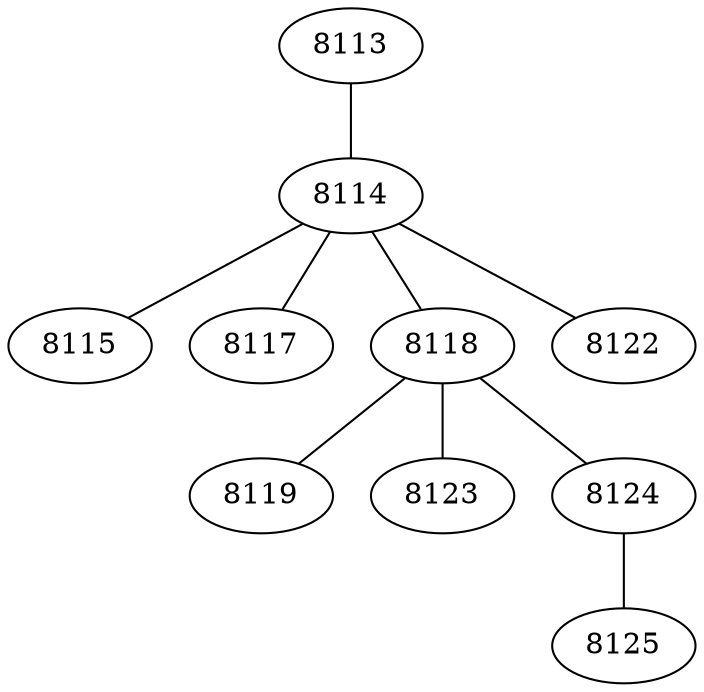 graph {
8113 -- 8114;
8114 -- 8115;
8114 -- 8117;
8114 -- 8118;
8118 -- 8119;
8114 -- 8122;
8118 -- 8123;
8118 -- 8124;
8124 -- 8125;
}